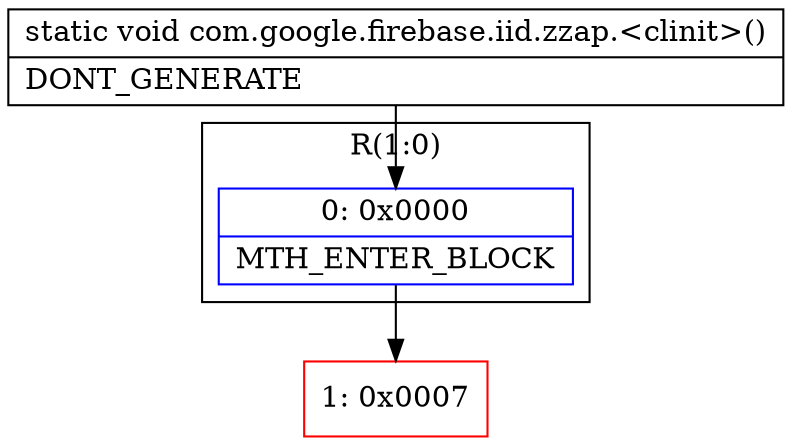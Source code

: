 digraph "CFG forcom.google.firebase.iid.zzap.\<clinit\>()V" {
subgraph cluster_Region_1213305022 {
label = "R(1:0)";
node [shape=record,color=blue];
Node_0 [shape=record,label="{0\:\ 0x0000|MTH_ENTER_BLOCK\l}"];
}
Node_1 [shape=record,color=red,label="{1\:\ 0x0007}"];
MethodNode[shape=record,label="{static void com.google.firebase.iid.zzap.\<clinit\>()  | DONT_GENERATE\l}"];
MethodNode -> Node_0;
Node_0 -> Node_1;
}

